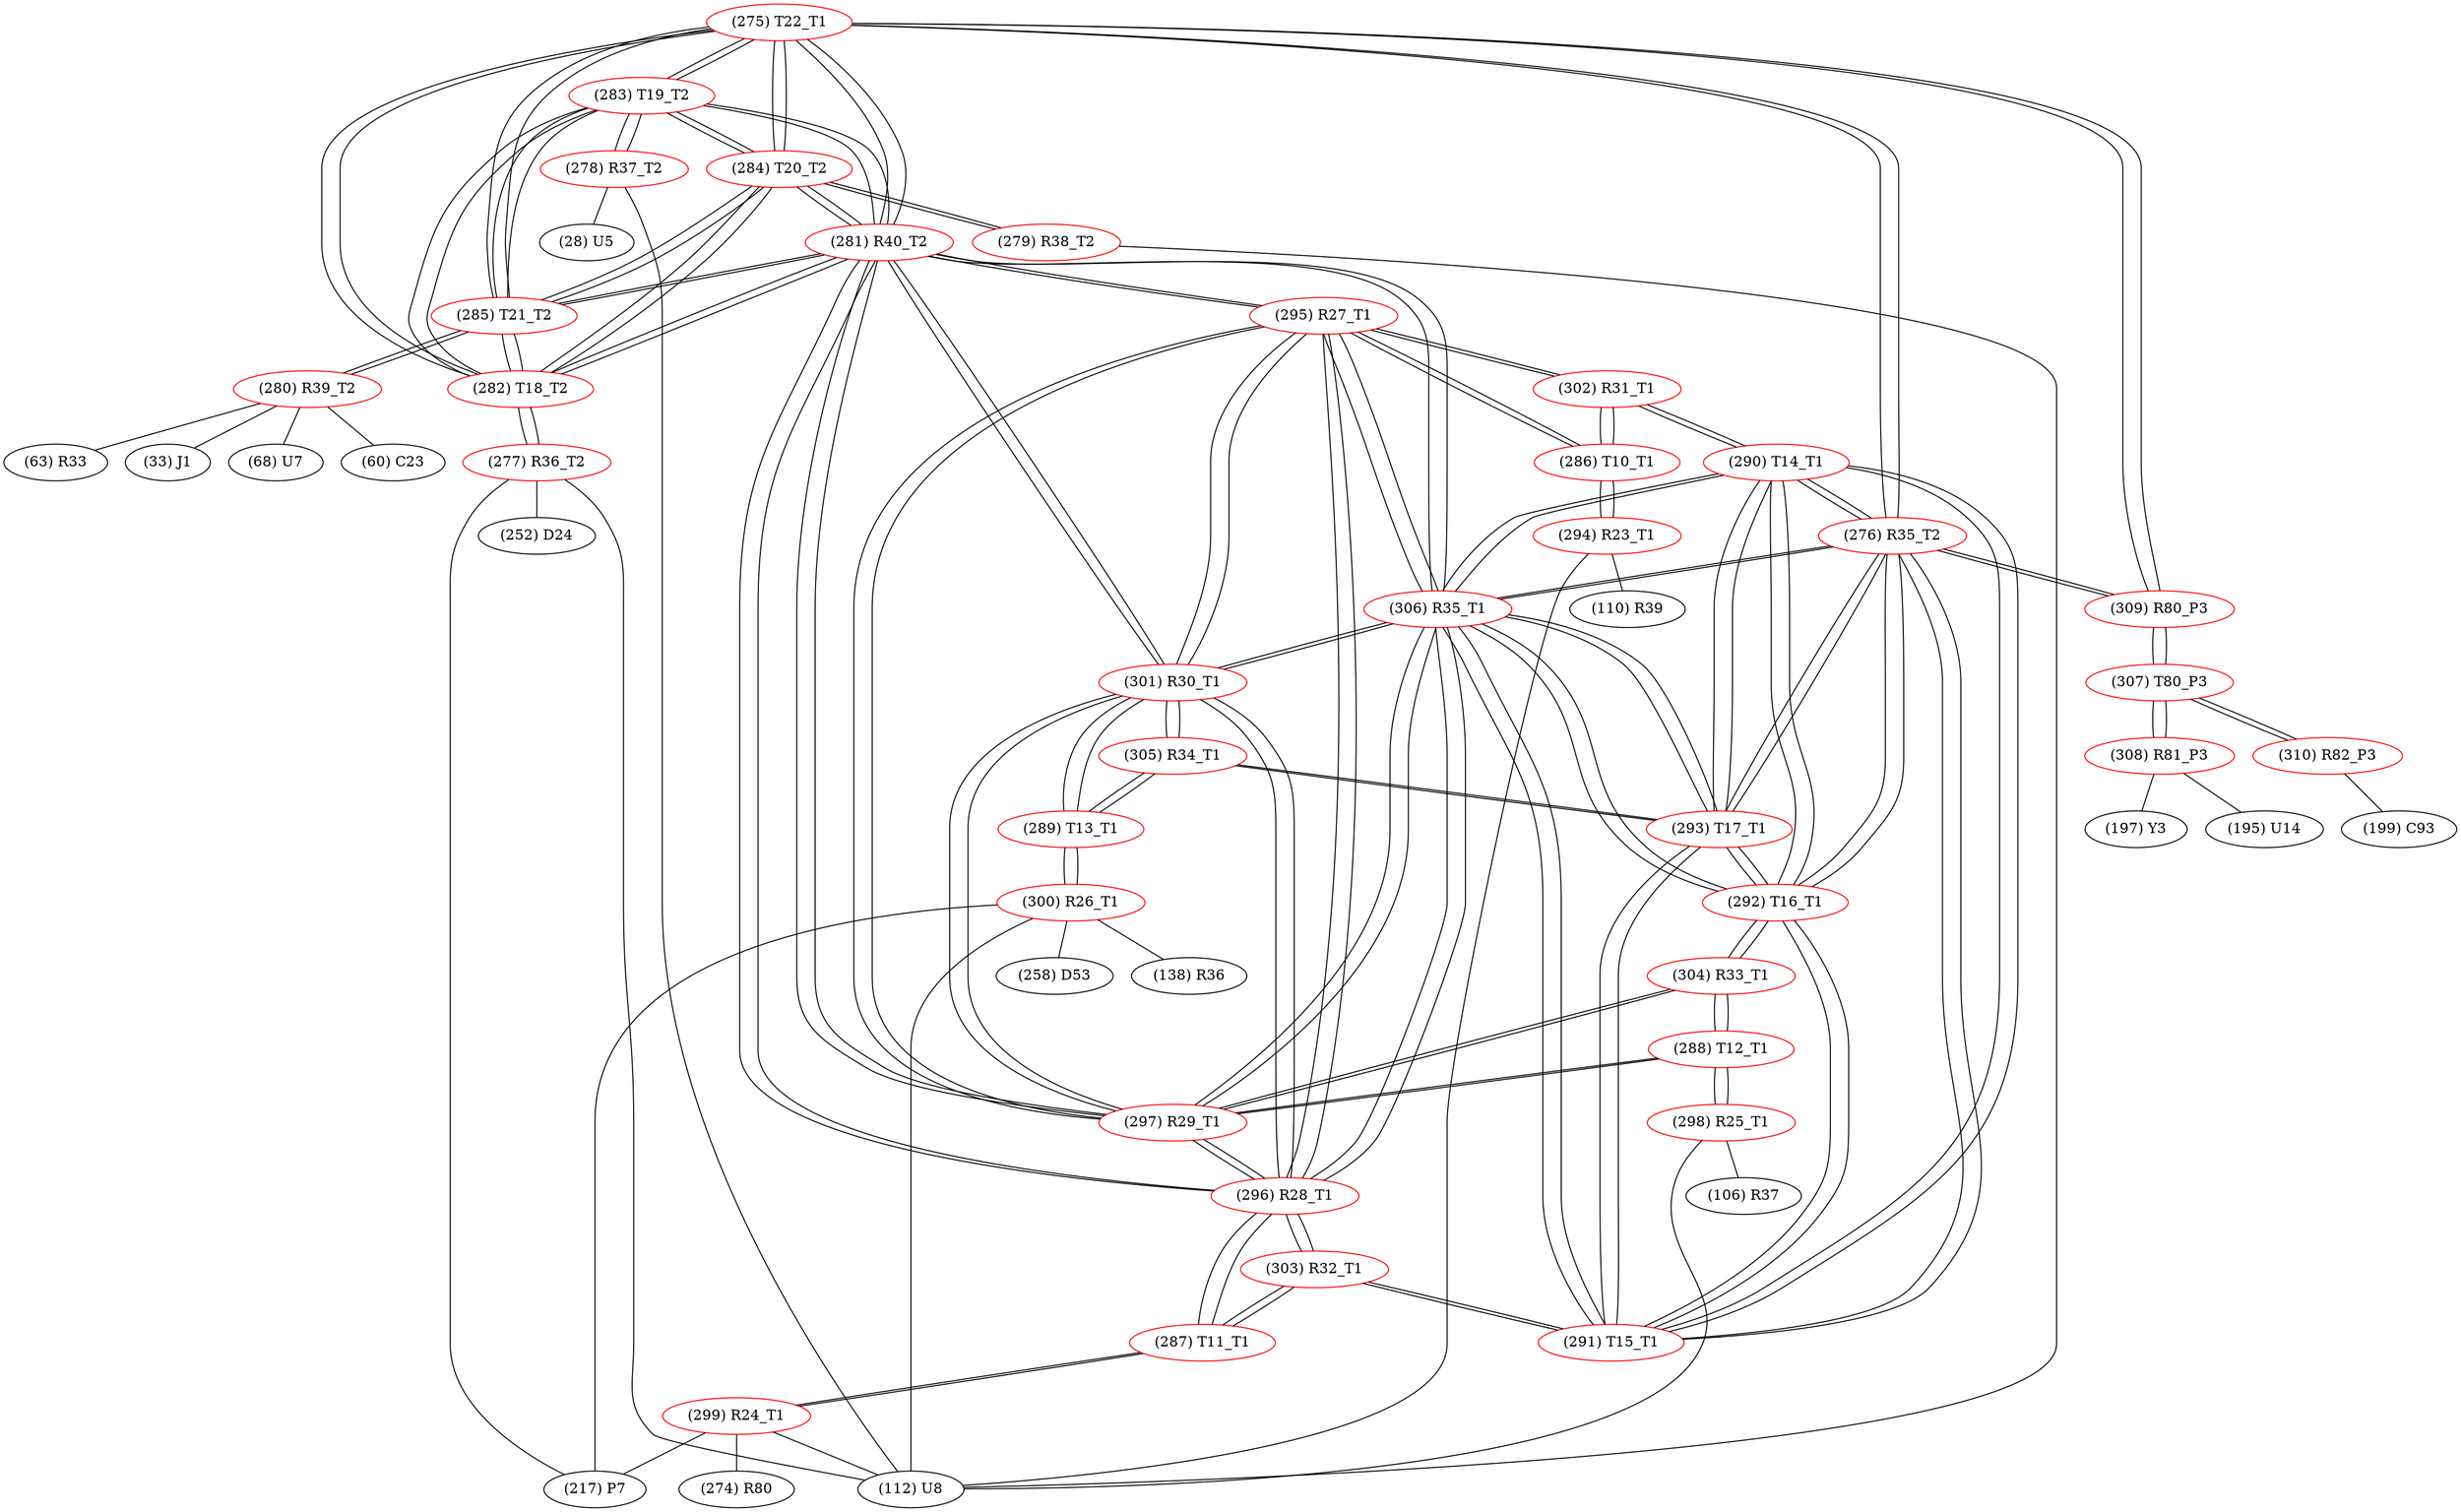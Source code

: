 graph {
	275 [label="(275) T22_T1" color=red]
	283 [label="(283) T19_T2"]
	284 [label="(284) T20_T2"]
	285 [label="(285) T21_T2"]
	282 [label="(282) T18_T2"]
	281 [label="(281) R40_T2"]
	309 [label="(309) R80_P3"]
	276 [label="(276) R35_T2"]
	276 [label="(276) R35_T2" color=red]
	291 [label="(291) T15_T1"]
	292 [label="(292) T16_T1"]
	290 [label="(290) T14_T1"]
	293 [label="(293) T17_T1"]
	306 [label="(306) R35_T1"]
	309 [label="(309) R80_P3"]
	275 [label="(275) T22_T1"]
	277 [label="(277) R36_T2" color=red]
	217 [label="(217) P7"]
	112 [label="(112) U8"]
	252 [label="(252) D24"]
	282 [label="(282) T18_T2"]
	278 [label="(278) R37_T2" color=red]
	28 [label="(28) U5"]
	112 [label="(112) U8"]
	283 [label="(283) T19_T2"]
	279 [label="(279) R38_T2" color=red]
	112 [label="(112) U8"]
	284 [label="(284) T20_T2"]
	280 [label="(280) R39_T2" color=red]
	68 [label="(68) U7"]
	60 [label="(60) C23"]
	63 [label="(63) R33"]
	33 [label="(33) J1"]
	285 [label="(285) T21_T2"]
	281 [label="(281) R40_T2" color=red]
	283 [label="(283) T19_T2"]
	284 [label="(284) T20_T2"]
	285 [label="(285) T21_T2"]
	275 [label="(275) T22_T1"]
	282 [label="(282) T18_T2"]
	297 [label="(297) R29_T1"]
	296 [label="(296) R28_T1"]
	301 [label="(301) R30_T1"]
	295 [label="(295) R27_T1"]
	306 [label="(306) R35_T1"]
	282 [label="(282) T18_T2" color=red]
	283 [label="(283) T19_T2"]
	284 [label="(284) T20_T2"]
	285 [label="(285) T21_T2"]
	275 [label="(275) T22_T1"]
	281 [label="(281) R40_T2"]
	277 [label="(277) R36_T2"]
	283 [label="(283) T19_T2" color=red]
	284 [label="(284) T20_T2"]
	285 [label="(285) T21_T2"]
	275 [label="(275) T22_T1"]
	282 [label="(282) T18_T2"]
	281 [label="(281) R40_T2"]
	278 [label="(278) R37_T2"]
	284 [label="(284) T20_T2" color=red]
	283 [label="(283) T19_T2"]
	285 [label="(285) T21_T2"]
	275 [label="(275) T22_T1"]
	282 [label="(282) T18_T2"]
	281 [label="(281) R40_T2"]
	279 [label="(279) R38_T2"]
	285 [label="(285) T21_T2" color=red]
	283 [label="(283) T19_T2"]
	284 [label="(284) T20_T2"]
	275 [label="(275) T22_T1"]
	282 [label="(282) T18_T2"]
	281 [label="(281) R40_T2"]
	280 [label="(280) R39_T2"]
	286 [label="(286) T10_T1" color=red]
	294 [label="(294) R23_T1"]
	295 [label="(295) R27_T1"]
	302 [label="(302) R31_T1"]
	287 [label="(287) T11_T1" color=red]
	299 [label="(299) R24_T1"]
	303 [label="(303) R32_T1"]
	296 [label="(296) R28_T1"]
	288 [label="(288) T12_T1" color=red]
	304 [label="(304) R33_T1"]
	297 [label="(297) R29_T1"]
	298 [label="(298) R25_T1"]
	289 [label="(289) T13_T1" color=red]
	301 [label="(301) R30_T1"]
	305 [label="(305) R34_T1"]
	300 [label="(300) R26_T1"]
	290 [label="(290) T14_T1" color=red]
	291 [label="(291) T15_T1"]
	292 [label="(292) T16_T1"]
	293 [label="(293) T17_T1"]
	276 [label="(276) R35_T2"]
	306 [label="(306) R35_T1"]
	302 [label="(302) R31_T1"]
	291 [label="(291) T15_T1" color=red]
	292 [label="(292) T16_T1"]
	290 [label="(290) T14_T1"]
	293 [label="(293) T17_T1"]
	276 [label="(276) R35_T2"]
	306 [label="(306) R35_T1"]
	303 [label="(303) R32_T1"]
	292 [label="(292) T16_T1" color=red]
	291 [label="(291) T15_T1"]
	290 [label="(290) T14_T1"]
	293 [label="(293) T17_T1"]
	276 [label="(276) R35_T2"]
	306 [label="(306) R35_T1"]
	304 [label="(304) R33_T1"]
	293 [label="(293) T17_T1" color=red]
	291 [label="(291) T15_T1"]
	292 [label="(292) T16_T1"]
	290 [label="(290) T14_T1"]
	276 [label="(276) R35_T2"]
	306 [label="(306) R35_T1"]
	305 [label="(305) R34_T1"]
	294 [label="(294) R23_T1" color=red]
	110 [label="(110) R39"]
	112 [label="(112) U8"]
	286 [label="(286) T10_T1"]
	295 [label="(295) R27_T1" color=red]
	281 [label="(281) R40_T2"]
	297 [label="(297) R29_T1"]
	296 [label="(296) R28_T1"]
	301 [label="(301) R30_T1"]
	306 [label="(306) R35_T1"]
	286 [label="(286) T10_T1"]
	302 [label="(302) R31_T1"]
	296 [label="(296) R28_T1" color=red]
	281 [label="(281) R40_T2"]
	297 [label="(297) R29_T1"]
	301 [label="(301) R30_T1"]
	295 [label="(295) R27_T1"]
	306 [label="(306) R35_T1"]
	303 [label="(303) R32_T1"]
	287 [label="(287) T11_T1"]
	297 [label="(297) R29_T1" color=red]
	281 [label="(281) R40_T2"]
	296 [label="(296) R28_T1"]
	301 [label="(301) R30_T1"]
	295 [label="(295) R27_T1"]
	306 [label="(306) R35_T1"]
	304 [label="(304) R33_T1"]
	288 [label="(288) T12_T1"]
	298 [label="(298) R25_T1" color=red]
	106 [label="(106) R37"]
	112 [label="(112) U8"]
	288 [label="(288) T12_T1"]
	299 [label="(299) R24_T1" color=red]
	112 [label="(112) U8"]
	274 [label="(274) R80"]
	217 [label="(217) P7"]
	287 [label="(287) T11_T1"]
	300 [label="(300) R26_T1" color=red]
	217 [label="(217) P7"]
	258 [label="(258) D53"]
	138 [label="(138) R36"]
	112 [label="(112) U8"]
	289 [label="(289) T13_T1"]
	301 [label="(301) R30_T1" color=red]
	281 [label="(281) R40_T2"]
	297 [label="(297) R29_T1"]
	296 [label="(296) R28_T1"]
	295 [label="(295) R27_T1"]
	306 [label="(306) R35_T1"]
	305 [label="(305) R34_T1"]
	289 [label="(289) T13_T1"]
	302 [label="(302) R31_T1" color=red]
	295 [label="(295) R27_T1"]
	286 [label="(286) T10_T1"]
	290 [label="(290) T14_T1"]
	303 [label="(303) R32_T1" color=red]
	291 [label="(291) T15_T1"]
	287 [label="(287) T11_T1"]
	296 [label="(296) R28_T1"]
	304 [label="(304) R33_T1" color=red]
	292 [label="(292) T16_T1"]
	288 [label="(288) T12_T1"]
	297 [label="(297) R29_T1"]
	305 [label="(305) R34_T1" color=red]
	293 [label="(293) T17_T1"]
	301 [label="(301) R30_T1"]
	289 [label="(289) T13_T1"]
	306 [label="(306) R35_T1" color=red]
	291 [label="(291) T15_T1"]
	292 [label="(292) T16_T1"]
	290 [label="(290) T14_T1"]
	293 [label="(293) T17_T1"]
	276 [label="(276) R35_T2"]
	281 [label="(281) R40_T2"]
	297 [label="(297) R29_T1"]
	296 [label="(296) R28_T1"]
	301 [label="(301) R30_T1"]
	295 [label="(295) R27_T1"]
	307 [label="(307) T80_P3" color=red]
	308 [label="(308) R81_P3"]
	310 [label="(310) R82_P3"]
	309 [label="(309) R80_P3"]
	308 [label="(308) R81_P3" color=red]
	195 [label="(195) U14"]
	197 [label="(197) Y3"]
	307 [label="(307) T80_P3"]
	309 [label="(309) R80_P3" color=red]
	275 [label="(275) T22_T1"]
	276 [label="(276) R35_T2"]
	307 [label="(307) T80_P3"]
	310 [label="(310) R82_P3" color=red]
	199 [label="(199) C93"]
	307 [label="(307) T80_P3"]
	275 -- 283
	275 -- 284
	275 -- 285
	275 -- 282
	275 -- 281
	275 -- 309
	275 -- 276
	276 -- 291
	276 -- 292
	276 -- 290
	276 -- 293
	276 -- 306
	276 -- 309
	276 -- 275
	277 -- 217
	277 -- 112
	277 -- 252
	277 -- 282
	278 -- 28
	278 -- 112
	278 -- 283
	279 -- 112
	279 -- 284
	280 -- 68
	280 -- 60
	280 -- 63
	280 -- 33
	280 -- 285
	281 -- 283
	281 -- 284
	281 -- 285
	281 -- 275
	281 -- 282
	281 -- 297
	281 -- 296
	281 -- 301
	281 -- 295
	281 -- 306
	282 -- 283
	282 -- 284
	282 -- 285
	282 -- 275
	282 -- 281
	282 -- 277
	283 -- 284
	283 -- 285
	283 -- 275
	283 -- 282
	283 -- 281
	283 -- 278
	284 -- 283
	284 -- 285
	284 -- 275
	284 -- 282
	284 -- 281
	284 -- 279
	285 -- 283
	285 -- 284
	285 -- 275
	285 -- 282
	285 -- 281
	285 -- 280
	286 -- 294
	286 -- 295
	286 -- 302
	287 -- 299
	287 -- 303
	287 -- 296
	288 -- 304
	288 -- 297
	288 -- 298
	289 -- 301
	289 -- 305
	289 -- 300
	290 -- 291
	290 -- 292
	290 -- 293
	290 -- 276
	290 -- 306
	290 -- 302
	291 -- 292
	291 -- 290
	291 -- 293
	291 -- 276
	291 -- 306
	291 -- 303
	292 -- 291
	292 -- 290
	292 -- 293
	292 -- 276
	292 -- 306
	292 -- 304
	293 -- 291
	293 -- 292
	293 -- 290
	293 -- 276
	293 -- 306
	293 -- 305
	294 -- 110
	294 -- 112
	294 -- 286
	295 -- 281
	295 -- 297
	295 -- 296
	295 -- 301
	295 -- 306
	295 -- 286
	295 -- 302
	296 -- 281
	296 -- 297
	296 -- 301
	296 -- 295
	296 -- 306
	296 -- 303
	296 -- 287
	297 -- 281
	297 -- 296
	297 -- 301
	297 -- 295
	297 -- 306
	297 -- 304
	297 -- 288
	298 -- 106
	298 -- 112
	298 -- 288
	299 -- 112
	299 -- 274
	299 -- 217
	299 -- 287
	300 -- 217
	300 -- 258
	300 -- 138
	300 -- 112
	300 -- 289
	301 -- 281
	301 -- 297
	301 -- 296
	301 -- 295
	301 -- 306
	301 -- 305
	301 -- 289
	302 -- 295
	302 -- 286
	302 -- 290
	303 -- 291
	303 -- 287
	303 -- 296
	304 -- 292
	304 -- 288
	304 -- 297
	305 -- 293
	305 -- 301
	305 -- 289
	306 -- 291
	306 -- 292
	306 -- 290
	306 -- 293
	306 -- 276
	306 -- 281
	306 -- 297
	306 -- 296
	306 -- 301
	306 -- 295
	307 -- 308
	307 -- 310
	307 -- 309
	308 -- 195
	308 -- 197
	308 -- 307
	309 -- 275
	309 -- 276
	309 -- 307
	310 -- 199
	310 -- 307
}